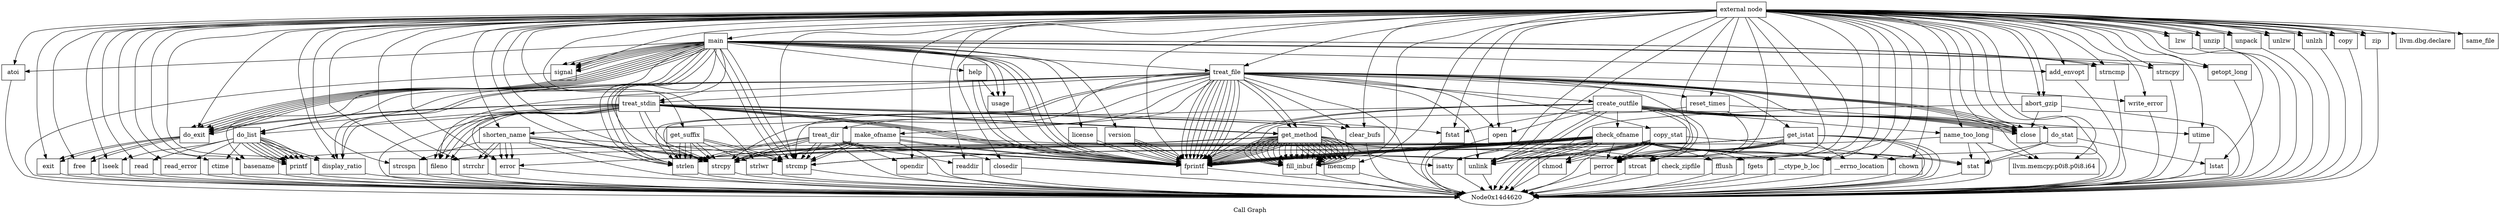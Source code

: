 digraph "Call Graph" {
	label="Call Graph";

	Node0x14d45f0 [shape=record,label="{external node}"];
	Node0x14d45f0 -> Node0x14d4650;
	Node0x14d45f0 -> Node0x14d4650;
	Node0x14d45f0 -> Node0x14d46b0;
	Node0x14d45f0 -> Node0x148de70;
	Node0x14d45f0 -> Node0x14d4770;
	Node0x14d45f0 -> Node0x14d47d0;
	Node0x14d45f0 -> Node0x14d47a0;
	Node0x14d45f0 -> Node0x14d4890;
	Node0x14d45f0 -> Node0x14d48c0;
	Node0x14d45f0 -> Node0x1495d90;
	Node0x14d45f0 -> Node0x1495d90;
	Node0x14d45f0 -> Node0x1490240;
	Node0x14d45f0 -> Node0x14908d0;
	Node0x14d45f0 -> Node0x14921d0;
	Node0x14d45f0 -> Node0x1490d80;
	Node0x14d45f0 -> Node0x148ef30;
	Node0x14d45f0 -> Node0x148dd20;
	Node0x14d45f0 -> Node0x148df40;
	Node0x14d45f0 -> Node0x14d4e10;
	Node0x14d45f0 -> Node0x14d4e10;
	Node0x14d45f0 -> Node0x148e060;
	Node0x14d45f0 -> Node0x1495e00;
	Node0x14d45f0 -> Node0x148ea30;
	Node0x14d45f0 -> Node0x148dc60;
	Node0x14d45f0 -> Node0x14d4c40;
	Node0x14d45f0 -> Node0x14d6ae0;
	Node0x14d45f0 -> Node0x14d5d90;
	Node0x14d45f0 -> Node0x14d6b10;
	Node0x14d45f0 -> Node0x14d61f0;
	Node0x14d45f0 -> Node0x14d6260;
	Node0x14d45f0 -> Node0x14d6060;
	Node0x14d45f0 -> Node0x14d4ee0;
	Node0x14d45f0 -> Node0x14d4930;
	Node0x14d45f0 -> Node0x14d5b30;
	Node0x14d45f0 -> Node0x14d5ba0;
	Node0x14d45f0 -> Node0x14d5c10;
	Node0x14d45f0 -> Node0x14d5c40;
	Node0x14d45f0 -> Node0x14d5d20;
	Node0x14d45f0 -> Node0x14e0c60;
	Node0x14d45f0 -> Node0x14e0eb0;
	Node0x14d45f0 -> Node0x14d5ec0;
	Node0x14d45f0 -> Node0x14e0b00;
	Node0x14d45f0 -> Node0x14e0c00;
	Node0x14d45f0 -> Node0x14d6030;
	Node0x14d45f0 -> Node0x14d7f70;
	Node0x14d45f0 -> Node0x14e1760;
	Node0x14d45f0 -> Node0x14d8010;
	Node0x14d45f0 -> Node0x14d7750;
	Node0x14d45f0 -> Node0x14e0da0;
	Node0x14d45f0 -> Node0x14d80e0;
	Node0x14d45f0 -> Node0x14d7310;
	Node0x14d45f0 -> Node0x14d5f30;
	Node0x14d45f0 -> Node0x14e0d30;
	Node0x14d45f0 -> Node0x14e0e10;
	Node0x14d45f0 -> Node0x14e0e40;
	Node0x14d45f0 -> Node0x14d5780;
	Node0x14d45f0 -> Node0x14d5830;
	Node0x14d45f0 -> Node0x14e2160;
	Node0x14d45f0 -> Node0x14e2160;
	Node0x14d45f0 -> Node0x14d5860;
	Node0x14d45f0 -> Node0x14e2230;
	Node0x14d45f0 -> Node0x14e2230;
	Node0x14d45f0 -> Node0x14e22d0;
	Node0x14d45f0 -> Node0x14e22d0;
	Node0x14d45f0 -> Node0x14e2370;
	Node0x14d45f0 -> Node0x14e2370;
	Node0x14d45f0 -> Node0x14e0300;
	Node0x14d45f0 -> Node0x14e0300;
	Node0x14d45f0 -> Node0x14d7380;
	Node0x14d45f0 -> Node0x14d7720;
	Node0x14d45f0 -> Node0x14d73f0;
	Node0x14d45f0 -> Node0x14d7420;
	Node0x14d45f0 -> Node0x14d76f0;
	Node0x14d45f0 -> Node0x14e0490;
	Node0x14d45f0 -> Node0x14e0530;
	Node0x14e0da0 [shape=record,label="{stat}"];
	Node0x14e0da0 -> Node0x14d4620;
	Node0x14e1760 [shape=record,label="{strrchr}"];
	Node0x14e1760 -> Node0x14d4620;
	Node0x14d80e0 [shape=record,label="{same_file}"];
	Node0x14e0b00 [shape=record,label="{name_too_long}"];
	Node0x14e0b00 -> Node0x14d47d0;
	Node0x14e0b00 -> Node0x14d4ee0;
	Node0x14e0b00 -> Node0x14e0da0;
	Node0x14e0b00 -> Node0x14d4620;
	Node0x14d6030 [shape=record,label="{error}"];
	Node0x14d6030 -> Node0x14d4620;
	Node0x14d7f70 [shape=record,label="{get_suffix}"];
	Node0x14d7f70 -> Node0x14d47a0;
	Node0x14d7f70 -> Node0x14d47d0;
	Node0x14d7f70 -> Node0x148dd20;
	Node0x14d7f70 -> Node0x148dd20;
	Node0x14d7f70 -> Node0x14d7750;
	Node0x14d7f70 -> Node0x14d47d0;
	Node0x14d7f70 -> Node0x14d47d0;
	Node0x14d7f70 -> Node0x14d47a0;
	Node0x14d7750 [shape=record,label="{strlwr}"];
	Node0x14d7750 -> Node0x14d4620;
	Node0x14d8010 [shape=record,label="{strcspn}"];
	Node0x14d8010 -> Node0x14d4620;
	Node0x14d5ec0 [shape=record,label="{fstat}"];
	Node0x14d5ec0 -> Node0x14d4620;
	Node0x14e0c00 [shape=record,label="{shorten_name}"];
	Node0x14e0c00 -> Node0x14d47d0;
	Node0x14e0c00 -> Node0x14d6030;
	Node0x14e0c00 -> Node0x14d4620;
	Node0x14e0c00 -> Node0x14d6030;
	Node0x14e0c00 -> Node0x14d47a0;
	Node0x14e0c00 -> Node0x148dd20;
	Node0x14e0c00 -> Node0x14e1760;
	Node0x14e0c00 -> Node0x14d8010;
	Node0x14e0c00 -> Node0x14e1760;
	Node0x14e0c00 -> Node0x14d6030;
	Node0x14e0c00 -> Node0x148dd20;
	Node0x14d4650 [shape=record,label="{zip}"];
	Node0x14d4650 -> Node0x14d4620;
	Node0x14d46b0 [shape=record,label="{main}"];
	Node0x14d46b0 -> Node0x14d4770;
	Node0x14d46b0 -> Node0x14d47d0;
	Node0x14d46b0 -> Node0x14d47a0;
	Node0x14d46b0 -> Node0x14d4890;
	Node0x14d46b0 -> Node0x14d48c0;
	Node0x14d46b0 -> Node0x14d48c0;
	Node0x14d46b0 -> Node0x14d48c0;
	Node0x14d46b0 -> Node0x14d48c0;
	Node0x14d46b0 -> Node0x14d48c0;
	Node0x14d46b0 -> Node0x14d48c0;
	Node0x14d46b0 -> Node0x1490240;
	Node0x14d46b0 -> Node0x1490240;
	Node0x14d46b0 -> Node0x14d47a0;
	Node0x14d46b0 -> Node0x14d47a0;
	Node0x14d46b0 -> Node0x14908d0;
	Node0x14d46b0 -> Node0x14d47d0;
	Node0x14d46b0 -> Node0x14921d0;
	Node0x14d46b0 -> Node0x1490d80;
	Node0x14d46b0 -> Node0x15cb540;
	Node0x14d46b0 -> Node0x148ef30;
	Node0x14d46b0 -> Node0x14d4800;
	Node0x14d46b0 -> Node0x148ef30;
	Node0x14d46b0 -> Node0x14d47d0;
	Node0x14d46b0 -> Node0x148dd20;
	Node0x14d46b0 -> Node0x148dd90;
	Node0x14d46b0 -> Node0x148ef30;
	Node0x14d46b0 -> Node0x148df40;
	Node0x14d46b0 -> Node0x148dff0;
	Node0x14d46b0 -> Node0x148ef30;
	Node0x14d46b0 -> Node0x148dff0;
	Node0x14d46b0 -> Node0x148ef30;
	Node0x14d46b0 -> Node0x148df40;
	Node0x14d46b0 -> Node0x148df40;
	Node0x14d46b0 -> Node0x148ef30;
	Node0x14d46b0 -> Node0x148e060;
	Node0x14d46b0 -> Node0x148e4f0;
	Node0x14d46b0 -> Node0x148de00;
	Node0x14d46b0 -> Node0x148ef30;
	Node0x148de70 [shape=record,label="{llvm.dbg.declare}"];
	Node0x14d4770 [shape=record,label="{basename}"];
	Node0x14d4770 -> Node0x14d4620;
	Node0x14d47d0 [shape=record,label="{strlen}"];
	Node0x14d47d0 -> Node0x14d4620;
	Node0x14d47a0 [shape=record,label="{strcmp}"];
	Node0x14d47a0 -> Node0x14d4620;
	Node0x14d4890 [shape=record,label="{add_envopt}"];
	Node0x14d4890 -> Node0x14d4620;
	Node0x14d48c0 [shape=record,label="{signal}"];
	Node0x14d48c0 -> Node0x14d4620;
	Node0x1495d90 [shape=record,label="{abort_gzip}"];
	Node0x1495d90 -> Node0x1495e00;
	Node0x1495d90 -> Node0x148ea30;
	Node0x1495d90 -> Node0x14d4620;
	Node0x1490240 [shape=record,label="{strncmp}"];
	Node0x1490240 -> Node0x14d4620;
	Node0x14908d0 [shape=record,label="{strncpy}"];
	Node0x14908d0 -> Node0x14d4620;
	Node0x14921d0 [shape=record,label="{getopt_long}"];
	Node0x14921d0 -> Node0x14d4620;
	Node0x1490d80 [shape=record,label="{atoi}"];
	Node0x1490d80 -> Node0x14d4620;
	Node0x15cb540 [shape=record,label="{help}"];
	Node0x15cb540 -> Node0x148df40;
	Node0x15cb540 -> Node0x148dff0;
	Node0x15cb540 -> Node0x148df40;
	Node0x148ef30 [shape=record,label="{do_exit}"];
	Node0x148ef30 -> Node0x148dc60;
	Node0x148ef30 -> Node0x14d4c40;
	Node0x148ef30 -> Node0x14d4c40;
	Node0x148ef30 -> Node0x148dc60;
	Node0x14d4800 [shape=record,label="{license}"];
	Node0x14d4800 -> Node0x148df40;
	Node0x14d4800 -> Node0x148df40;
	Node0x148dd20 [shape=record,label="{strcpy}"];
	Node0x148dd20 -> Node0x14d4620;
	Node0x148dd90 [shape=record,label="{version}"];
	Node0x148dd90 -> Node0x148df40;
	Node0x148dd90 -> Node0x148df40;
	Node0x148dd90 -> Node0x148df40;
	Node0x148dd90 -> Node0x148df40;
	Node0x148df40 [shape=record,label="{fprintf}"];
	Node0x148df40 -> Node0x14d4620;
	Node0x148dff0 [shape=record,label="{usage}"];
	Node0x148dff0 -> Node0x148df40;
	Node0x14d4e10 [shape=record,label="{lzw}"];
	Node0x14d4e10 -> Node0x14d4620;
	Node0x14d7310 [shape=record,label="{__errno_location}"];
	Node0x14d7310 -> Node0x14d4620;
	Node0x14d5f30 [shape=record,label="{isatty}"];
	Node0x14d5f30 -> Node0x14d4620;
	Node0x14e0d30 [shape=record,label="{fflush}"];
	Node0x14e0d30 -> Node0x14d4620;
	Node0x14e0e10 [shape=record,label="{fgets}"];
	Node0x14e0e10 -> Node0x14d4620;
	Node0x14e0e40 [shape=record,label="{__ctype_b_loc}"];
	Node0x14e0e40 -> Node0x14d4620;
	Node0x14d5780 [shape=record,label="{fill_inbuf}"];
	Node0x14d5780 -> Node0x14d4620;
	Node0x14d5830 [shape=record,label="{memcmp}"];
	Node0x14d5830 -> Node0x14d4620;
	Node0x14e2160 [shape=record,label="{unzip}"];
	Node0x14e2160 -> Node0x14d4620;
	Node0x14d5860 [shape=record,label="{check_zipfile}"];
	Node0x14d5860 -> Node0x14d4620;
	Node0x14e2230 [shape=record,label="{unpack}"];
	Node0x14e2230 -> Node0x14d4620;
	Node0x14e22d0 [shape=record,label="{unlzw}"];
	Node0x14e22d0 -> Node0x14d4620;
	Node0x14e2370 [shape=record,label="{unlzh}"];
	Node0x14e2370 -> Node0x14d4620;
	Node0x14e0300 [shape=record,label="{copy}"];
	Node0x14e0300 -> Node0x14d4620;
	Node0x14d7380 [shape=record,label="{strcat}"];
	Node0x14d7380 -> Node0x14d4620;
	Node0x14d7720 [shape=record,label="{utime}"];
	Node0x14d7720 -> Node0x14d4620;
	Node0x14d73f0 [shape=record,label="{opendir}"];
	Node0x14d73f0 -> Node0x14d4620;
	Node0x14d7420 [shape=record,label="{readdir}"];
	Node0x14d7420 -> Node0x14d4620;
	Node0x14d76f0 [shape=record,label="{closedir}"];
	Node0x14d76f0 -> Node0x14d4620;
	Node0x14e0490 [shape=record,label="{do_stat}"];
	Node0x14e0490 -> Node0x14d7310;
	Node0x14e0490 -> Node0x14e0530;
	Node0x14e0490 -> Node0x14e0da0;
	Node0x14e0530 [shape=record,label="{lstat}"];
	Node0x14e0530 -> Node0x14d4620;
	Node0x148e060 [shape=record,label="{treat_file}"];
	Node0x148e060 -> Node0x14d47a0;
	Node0x148e060 -> Node0x148e4f0;
	Node0x148e060 -> Node0x14d4e70;
	Node0x148e060 -> Node0x14d4ee0;
	Node0x148e060 -> Node0x14d4a00;
	Node0x148e060 -> Node0x14d4930;
	Node0x148e060 -> Node0x148df40;
	Node0x148e060 -> Node0x148df40;
	Node0x148e060 -> Node0x148df40;
	Node0x148e060 -> Node0x148dd20;
	Node0x148e060 -> Node0x14d4a70;
	Node0x148e060 -> Node0x14d5b30;
	Node0x148e060 -> Node0x148df40;
	Node0x148e060 -> Node0x14d5ba0;
	Node0x148e060 -> Node0x14d5c10;
	Node0x148e060 -> Node0x14d5e90;
	Node0x148e060 -> Node0x1495e00;
	Node0x148e060 -> Node0x148de00;
	Node0x148e060 -> Node0x1495e00;
	Node0x148e060 -> Node0x14d5c40;
	Node0x148e060 -> Node0x14d5cb0;
	Node0x148e060 -> Node0x148df40;
	Node0x148e060 -> Node0x14d47d0;
	Node0x148e060 -> Node0x14d47d0;
	Node0x148e060 -> Node0x148df40;
	Node0x148e060 -> Node0x14d4620;
	Node0x148e060 -> Node0x14d5e90;
	Node0x148e060 -> Node0x1495e00;
	Node0x148e060 -> Node0x1495e00;
	Node0x148e060 -> Node0x14d5d20;
	Node0x148e060 -> Node0x148ea30;
	Node0x148e060 -> Node0x148df40;
	Node0x148e060 -> Node0x14d5d90;
	Node0x148e060 -> Node0x14d5d90;
	Node0x148e060 -> Node0x148df40;
	Node0x148e060 -> Node0x148df40;
	Node0x148e060 -> Node0x14d5e00;
	Node0x148e4f0 [shape=record,label="{treat_stdin}"];
	Node0x148e4f0 -> Node0x14d5c40;
	Node0x148e4f0 -> Node0x14d5f30;
	Node0x148e4f0 -> Node0x148df40;
	Node0x148e4f0 -> Node0x148df40;
	Node0x148e4f0 -> Node0x148ef30;
	Node0x148e4f0 -> Node0x148dd20;
	Node0x148e4f0 -> Node0x148dd20;
	Node0x148e4f0 -> Node0x14d5c40;
	Node0x148e4f0 -> Node0x14d5ec0;
	Node0x148e4f0 -> Node0x14d6030;
	Node0x148e4f0 -> Node0x14d5c10;
	Node0x148e4f0 -> Node0x14d5e90;
	Node0x148e4f0 -> Node0x148ef30;
	Node0x148e4f0 -> Node0x148de00;
	Node0x148e4f0 -> Node0x14d5c40;
	Node0x148e4f0 -> Node0x14d5c40;
	Node0x148e4f0 -> Node0x14d4620;
	Node0x148e4f0 -> Node0x14d5e90;
	Node0x148e4f0 -> Node0x148df40;
	Node0x148e4f0 -> Node0x14d5d90;
	Node0x148e4f0 -> Node0x148df40;
	Node0x148de00 [shape=record,label="{do_list}"];
	Node0x148de00 -> Node0x14d6ae0;
	Node0x148de00 -> Node0x14d6ae0;
	Node0x148de00 -> Node0x14d6ae0;
	Node0x148de00 -> Node0x14d6ae0;
	Node0x148de00 -> Node0x14d5d90;
	Node0x148de00 -> Node0x14d6ae0;
	Node0x148de00 -> Node0x14d6b10;
	Node0x148de00 -> Node0x14d61f0;
	Node0x148de00 -> Node0x14d6260;
	Node0x148de00 -> Node0x14d6060;
	Node0x148de00 -> Node0x14d6ae0;
	Node0x148de00 -> Node0x14d6ae0;
	Node0x148de00 -> Node0x14d5d90;
	Node0x148de00 -> Node0x14d6ae0;
	Node0x1495e00 [shape=record,label="{close}"];
	Node0x1495e00 -> Node0x14d4620;
	Node0x148ea30 [shape=record,label="{unlink}"];
	Node0x148ea30 -> Node0x14d4620;
	Node0x148dc60 [shape=record,label="{exit}"];
	Node0x148dc60 -> Node0x14d4620;
	Node0x14d4c40 [shape=record,label="{free}"];
	Node0x14d4c40 -> Node0x14d4620;
	Node0x14d6ae0 [shape=record,label="{printf}"];
	Node0x14d6ae0 -> Node0x14d4620;
	Node0x14d5d90 [shape=record,label="{display_ratio}"];
	Node0x14d5d90 -> Node0x14d4620;
	Node0x14d6b10 [shape=record,label="{lseek}"];
	Node0x14d6b10 -> Node0x14d4620;
	Node0x14d61f0 [shape=record,label="{read}"];
	Node0x14d61f0 -> Node0x14d4620;
	Node0x14d6260 [shape=record,label="{read_error}"];
	Node0x14d6260 -> Node0x14d4620;
	Node0x14d6060 [shape=record,label="{ctime}"];
	Node0x14d6060 -> Node0x14d4620;
	Node0x14d4e70 [shape=record,label="{get_istat}"];
	Node0x14d4e70 -> Node0x148dd20;
	Node0x14d4e70 -> Node0x14d4620;
	Node0x14d4e70 -> Node0x14d7310;
	Node0x14d4e70 -> Node0x14d5ba0;
	Node0x14d4e70 -> Node0x14d4620;
	Node0x14d4e70 -> Node0x14d5ba0;
	Node0x14d4e70 -> Node0x14d47d0;
	Node0x14d4e70 -> Node0x14d47a0;
	Node0x14d4e70 -> Node0x14d7380;
	Node0x14d4e70 -> Node0x14d4620;
	Node0x14d4e70 -> Node0x14d7380;
	Node0x14d4e70 -> Node0x14d5ba0;
	Node0x14d4ee0 [shape=record,label="{llvm.memcpy.p0i8.p0i8.i64}"];
	Node0x14d4a00 [shape=record,label="{treat_dir}"];
	Node0x14d4a00 -> Node0x14d73f0;
	Node0x14d4a00 -> Node0x148df40;
	Node0x14d4a00 -> Node0x14d7420;
	Node0x14d4a00 -> Node0x14d47a0;
	Node0x14d4a00 -> Node0x14d47a0;
	Node0x14d4a00 -> Node0x14d47d0;
	Node0x14d4a00 -> Node0x14d47d0;
	Node0x14d4a00 -> Node0x148dd20;
	Node0x14d4a00 -> Node0x148dd20;
	Node0x14d4a00 -> Node0x14d4620;
	Node0x14d4a00 -> Node0x148df40;
	Node0x14d4a00 -> Node0x14d76f0;
	Node0x14d4930 [shape=record,label="{reset_times}"];
	Node0x14d4930 -> Node0x14d7720;
	Node0x14d4930 -> Node0x148df40;
	Node0x14d4930 -> Node0x14d5ba0;
	Node0x14d4a70 [shape=record,label="{make_ofname}"];
	Node0x14d4a70 -> Node0x148dd20;
	Node0x14d4a70 -> Node0x14d4620;
	Node0x14d4a70 -> Node0x148df40;
	Node0x14d4a70 -> Node0x14d7750;
	Node0x14d4a70 -> Node0x14d47a0;
	Node0x14d4a70 -> Node0x14d47a0;
	Node0x14d4a70 -> Node0x148dd20;
	Node0x14d4a70 -> Node0x148df40;
	Node0x14d4a70 -> Node0x14d7380;
	Node0x14d5b30 [shape=record,label="{open}"];
	Node0x14d5b30 -> Node0x14d4620;
	Node0x14d5ba0 [shape=record,label="{perror}"];
	Node0x14d5ba0 -> Node0x14d4620;
	Node0x14d5c10 [shape=record,label="{clear_bufs}"];
	Node0x14d5c10 -> Node0x14d4620;
	Node0x14d5e90 [shape=record,label="{get_method}"];
	Node0x14d5e90 -> Node0x14d5780;
	Node0x14d5e90 -> Node0x14d5780;
	Node0x14d5e90 -> Node0x14d5780;
	Node0x14d5e90 -> Node0x14d5780;
	Node0x14d5e90 -> Node0x14d5830;
	Node0x14d5e90 -> Node0x14d5830;
	Node0x14d5e90 -> Node0x14d5780;
	Node0x14d5e90 -> Node0x148df40;
	Node0x14d5e90 -> Node0x14d5780;
	Node0x14d5e90 -> Node0x148df40;
	Node0x14d5e90 -> Node0x148df40;
	Node0x14d5e90 -> Node0x148df40;
	Node0x14d5e90 -> Node0x14d5780;
	Node0x14d5e90 -> Node0x14d5780;
	Node0x14d5e90 -> Node0x14d5780;
	Node0x14d5e90 -> Node0x14d5780;
	Node0x14d5e90 -> Node0x14d5780;
	Node0x14d5e90 -> Node0x14d5780;
	Node0x14d5e90 -> Node0x14d5780;
	Node0x14d5e90 -> Node0x14d5780;
	Node0x14d5e90 -> Node0x148df40;
	Node0x14d5e90 -> Node0x14d5780;
	Node0x14d5e90 -> Node0x14d5780;
	Node0x14d5e90 -> Node0x148df40;
	Node0x14d5e90 -> Node0x14d5780;
	Node0x14d5e90 -> Node0x14d5780;
	Node0x14d5e90 -> Node0x14d4770;
	Node0x14d5e90 -> Node0x14d5780;
	Node0x14d5e90 -> Node0x14d6030;
	Node0x14d5e90 -> Node0x14d5780;
	Node0x14d5e90 -> Node0x14d5830;
	Node0x14d5e90 -> Node0x14d5830;
	Node0x14d5e90 -> Node0x14d5860;
	Node0x14d5e90 -> Node0x14d5830;
	Node0x14d5e90 -> Node0x14d5830;
	Node0x14d5e90 -> Node0x14d5830;
	Node0x14d5e90 -> Node0x148df40;
	Node0x14d5e90 -> Node0x148df40;
	Node0x14d5c40 [shape=record,label="{fileno}"];
	Node0x14d5c40 -> Node0x14d4620;
	Node0x14d5cb0 [shape=record,label="{create_outfile}"];
	Node0x14d5cb0 -> Node0x14e0ad0;
	Node0x14d5cb0 -> Node0x1495e00;
	Node0x14d5cb0 -> Node0x14d5b30;
	Node0x14d5cb0 -> Node0x14d5ba0;
	Node0x14d5cb0 -> Node0x1495e00;
	Node0x14d5cb0 -> Node0x14d5ec0;
	Node0x14d5cb0 -> Node0x148df40;
	Node0x14d5cb0 -> Node0x14d5ba0;
	Node0x14d5cb0 -> Node0x1495e00;
	Node0x14d5cb0 -> Node0x1495e00;
	Node0x14d5cb0 -> Node0x148ea30;
	Node0x14d5cb0 -> Node0x14e0b00;
	Node0x14d5cb0 -> Node0x148df40;
	Node0x14d5cb0 -> Node0x1495e00;
	Node0x14d5cb0 -> Node0x148ea30;
	Node0x14d5cb0 -> Node0x14e0c00;
	Node0x14d5d20 [shape=record,label="{write_error}"];
	Node0x14d5d20 -> Node0x14d4620;
	Node0x14d5e00 [shape=record,label="{copy_stat}"];
	Node0x14d5e00 -> Node0x148df40;
	Node0x14d5e00 -> Node0x14d4620;
	Node0x14d5e00 -> Node0x14e0c60;
	Node0x14d5e00 -> Node0x148df40;
	Node0x14d5e00 -> Node0x14d5ba0;
	Node0x14d5e00 -> Node0x14e0eb0;
	Node0x14d5e00 -> Node0x14e0c60;
	Node0x14d5e00 -> Node0x148ea30;
	Node0x14d5e00 -> Node0x148df40;
	Node0x14d5e00 -> Node0x14d5ba0;
	Node0x14e0c60 [shape=record,label="{chmod}"];
	Node0x14e0c60 -> Node0x14d4620;
	Node0x14e0eb0 [shape=record,label="{chown}"];
	Node0x14e0eb0 -> Node0x14d4620;
	Node0x14e0ad0 [shape=record,label="{check_ofname}"];
	Node0x14e0ad0 -> Node0x14d7310;
	Node0x14e0ad0 -> Node0x14e0da0;
	Node0x14e0ad0 -> Node0x14d7310;
	Node0x14e0ad0 -> Node0x14d4620;
	Node0x14e0ad0 -> Node0x14d4620;
	Node0x14e0ad0 -> Node0x14d4620;
	Node0x14e0ad0 -> Node0x14e0da0;
	Node0x14e0ad0 -> Node0x14d4620;
	Node0x14e0ad0 -> Node0x14d47a0;
	Node0x14e0ad0 -> Node0x148df40;
	Node0x14e0ad0 -> Node0x148df40;
	Node0x14e0ad0 -> Node0x148dd20;
	Node0x14e0ad0 -> Node0x148df40;
	Node0x14e0ad0 -> Node0x14d5c40;
	Node0x14e0ad0 -> Node0x14d5f30;
	Node0x14e0ad0 -> Node0x148df40;
	Node0x14e0ad0 -> Node0x14e0d30;
	Node0x14e0ad0 -> Node0x14e0e10;
	Node0x14e0ad0 -> Node0x14e0e40;
	Node0x14e0ad0 -> Node0x148df40;
	Node0x14e0ad0 -> Node0x14e0c60;
	Node0x14e0ad0 -> Node0x148ea30;
	Node0x14e0ad0 -> Node0x148df40;
	Node0x14e0ad0 -> Node0x14d5ba0;
}
